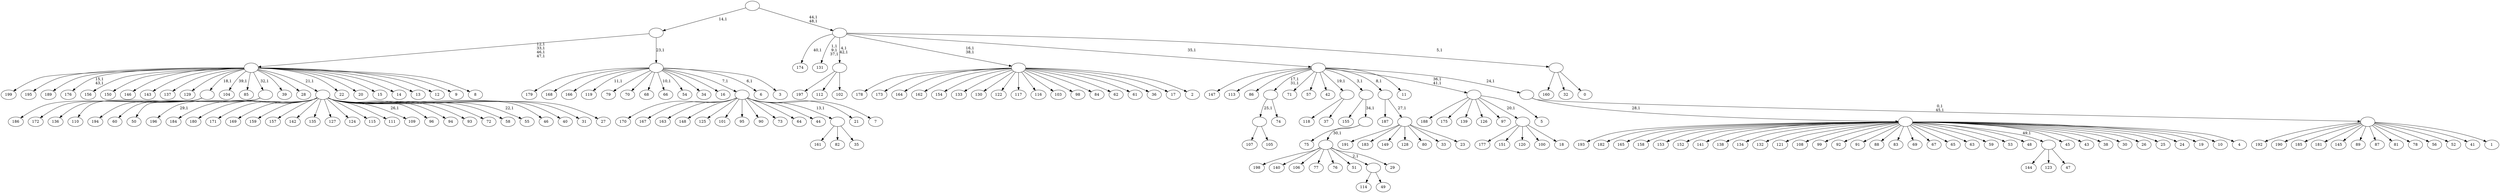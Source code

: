 digraph T {
	250 [label="199"]
	249 [label="198"]
	248 [label="197"]
	247 [label="196"]
	245 [label="195"]
	244 [label="194"]
	243 [label="193"]
	242 [label="192"]
	241 [label="191"]
	240 [label="190"]
	239 [label="189"]
	238 [label="188"]
	237 [label="187"]
	236 [label="186"]
	235 [label="185"]
	234 [label="184"]
	233 [label="183"]
	232 [label="182"]
	231 [label="181"]
	230 [label="180"]
	229 [label="179"]
	228 [label="178"]
	227 [label="177"]
	226 [label="176"]
	223 [label="175"]
	222 [label="174"]
	220 [label="173"]
	219 [label="172"]
	218 [label="171"]
	217 [label="170"]
	216 [label="169"]
	215 [label="168"]
	214 [label="167"]
	213 [label="166"]
	212 [label="165"]
	211 [label="164"]
	210 [label="163"]
	209 [label="162"]
	208 [label="161"]
	207 [label="160"]
	206 [label="159"]
	205 [label="158"]
	204 [label="157"]
	203 [label="156"]
	202 [label="155"]
	201 [label="154"]
	200 [label="153"]
	199 [label="152"]
	198 [label="151"]
	197 [label="150"]
	196 [label="149"]
	195 [label="148"]
	194 [label="147"]
	193 [label="146"]
	192 [label="145"]
	191 [label="144"]
	190 [label="143"]
	189 [label="142"]
	188 [label="141"]
	187 [label="140"]
	186 [label="139"]
	185 [label="138"]
	184 [label="137"]
	183 [label="136"]
	182 [label="135"]
	181 [label="134"]
	180 [label="133"]
	179 [label="132"]
	178 [label="131"]
	174 [label="130"]
	173 [label="129"]
	172 [label="128"]
	171 [label="127"]
	170 [label="126"]
	169 [label="125"]
	168 [label="124"]
	167 [label="123"]
	166 [label="122"]
	165 [label="121"]
	164 [label="120"]
	163 [label="119"]
	161 [label="118"]
	160 [label="117"]
	159 [label="116"]
	158 [label="115"]
	157 [label="114"]
	156 [label="113"]
	155 [label="112"]
	154 [label="111"]
	153 [label="110"]
	152 [label=""]
	151 [label="109"]
	149 [label="108"]
	148 [label="107"]
	147 [label="106"]
	146 [label="105"]
	145 [label=""]
	144 [label="104"]
	142 [label="103"]
	141 [label="102"]
	140 [label=""]
	138 [label="101"]
	137 [label="100"]
	136 [label="99"]
	135 [label="98"]
	134 [label="97"]
	133 [label="96"]
	132 [label="95"]
	131 [label="94"]
	130 [label="93"]
	129 [label="92"]
	128 [label="91"]
	127 [label="90"]
	126 [label="89"]
	125 [label="88"]
	124 [label="87"]
	123 [label="86"]
	122 [label="85"]
	121 [label="84"]
	120 [label="83"]
	119 [label="82"]
	118 [label="81"]
	117 [label="80"]
	116 [label="79"]
	115 [label="78"]
	114 [label="77"]
	113 [label="76"]
	112 [label="75"]
	111 [label="74"]
	110 [label=""]
	108 [label="73"]
	107 [label="72"]
	106 [label="71"]
	105 [label="70"]
	104 [label="69"]
	103 [label="68"]
	102 [label="67"]
	101 [label="66"]
	99 [label="65"]
	98 [label="64"]
	97 [label="63"]
	96 [label="62"]
	95 [label="61"]
	94 [label="60"]
	93 [label="59"]
	92 [label="58"]
	91 [label="57"]
	90 [label="56"]
	89 [label="55"]
	87 [label="54"]
	86 [label="53"]
	85 [label="52"]
	84 [label="51"]
	83 [label="50"]
	82 [label=""]
	81 [label="49"]
	80 [label=""]
	79 [label="48"]
	78 [label="47"]
	77 [label=""]
	76 [label="46"]
	75 [label="45"]
	74 [label="44"]
	73 [label="43"]
	72 [label="42"]
	71 [label="41"]
	70 [label="40"]
	69 [label="39"]
	68 [label="38"]
	67 [label="37"]
	66 [label=""]
	65 [label="36"]
	64 [label="35"]
	63 [label=""]
	62 [label="34"]
	61 [label="33"]
	60 [label="32"]
	59 [label="31"]
	58 [label="30"]
	57 [label="29"]
	56 [label=""]
	55 [label=""]
	54 [label=""]
	53 [label="28"]
	52 [label="27"]
	51 [label=""]
	50 [label="26"]
	49 [label="25"]
	48 [label="24"]
	47 [label="23"]
	46 [label=""]
	45 [label=""]
	44 [label="22"]
	43 [label="21"]
	42 [label="20"]
	41 [label="19"]
	40 [label="18"]
	39 [label=""]
	38 [label="17"]
	37 [label="16"]
	36 [label="15"]
	35 [label="14"]
	34 [label="13"]
	33 [label="12"]
	32 [label="11"]
	31 [label="10"]
	30 [label="9"]
	29 [label="8"]
	28 [label=""]
	24 [label="7"]
	23 [label=""]
	22 [label="6"]
	20 [label="5"]
	19 [label=""]
	17 [label="4"]
	16 [label=""]
	15 [label="3"]
	14 [label=""]
	13 [label=""]
	12 [label="2"]
	11 [label=""]
	9 [label="1"]
	8 [label=""]
	6 [label=""]
	5 [label=""]
	4 [label="0"]
	3 [label=""]
	2 [label=""]
	0 [label=""]
	152 -> 236 [label=""]
	152 -> 219 [label=""]
	152 -> 183 [label=""]
	152 -> 153 [label=""]
	145 -> 148 [label=""]
	145 -> 146 [label=""]
	140 -> 248 [label=""]
	140 -> 155 [label=""]
	140 -> 141 [label=""]
	110 -> 145 [label="25,1"]
	110 -> 111 [label=""]
	82 -> 244 [label=""]
	82 -> 94 [label=""]
	82 -> 83 [label=""]
	80 -> 157 [label=""]
	80 -> 81 [label=""]
	77 -> 191 [label=""]
	77 -> 167 [label=""]
	77 -> 78 [label=""]
	66 -> 161 [label=""]
	66 -> 67 [label=""]
	63 -> 208 [label=""]
	63 -> 119 [label=""]
	63 -> 64 [label=""]
	56 -> 249 [label=""]
	56 -> 187 [label=""]
	56 -> 147 [label=""]
	56 -> 114 [label=""]
	56 -> 113 [label=""]
	56 -> 84 [label=""]
	56 -> 80 [label="2,1"]
	56 -> 57 [label=""]
	55 -> 112 [label=""]
	55 -> 56 [label="30,1"]
	54 -> 202 [label=""]
	54 -> 55 [label="34,1"]
	51 -> 89 [label="22,1"]
	51 -> 151 [label="26,1"]
	51 -> 247 [label="29,1"]
	51 -> 234 [label=""]
	51 -> 230 [label=""]
	51 -> 218 [label=""]
	51 -> 216 [label=""]
	51 -> 206 [label=""]
	51 -> 204 [label=""]
	51 -> 189 [label=""]
	51 -> 182 [label=""]
	51 -> 171 [label=""]
	51 -> 168 [label=""]
	51 -> 158 [label=""]
	51 -> 154 [label=""]
	51 -> 133 [label=""]
	51 -> 131 [label=""]
	51 -> 130 [label=""]
	51 -> 107 [label=""]
	51 -> 92 [label=""]
	51 -> 76 [label=""]
	51 -> 70 [label=""]
	51 -> 59 [label=""]
	51 -> 52 [label=""]
	46 -> 241 [label=""]
	46 -> 233 [label=""]
	46 -> 196 [label=""]
	46 -> 172 [label=""]
	46 -> 117 [label=""]
	46 -> 61 [label=""]
	46 -> 47 [label=""]
	45 -> 237 [label=""]
	45 -> 46 [label="27,1"]
	39 -> 227 [label=""]
	39 -> 198 [label=""]
	39 -> 164 [label=""]
	39 -> 137 [label=""]
	39 -> 40 [label=""]
	28 -> 144 [label="39,1"]
	28 -> 226 [label="15,1\n43,1"]
	28 -> 250 [label=""]
	28 -> 245 [label=""]
	28 -> 239 [label=""]
	28 -> 203 [label=""]
	28 -> 197 [label=""]
	28 -> 193 [label=""]
	28 -> 190 [label=""]
	28 -> 184 [label=""]
	28 -> 173 [label=""]
	28 -> 152 [label="18,1"]
	28 -> 122 [label=""]
	28 -> 82 [label="32,1"]
	28 -> 69 [label=""]
	28 -> 53 [label=""]
	28 -> 51 [label="21,1"]
	28 -> 44 [label=""]
	28 -> 42 [label=""]
	28 -> 36 [label=""]
	28 -> 35 [label=""]
	28 -> 34 [label=""]
	28 -> 33 [label=""]
	28 -> 30 [label=""]
	28 -> 29 [label=""]
	23 -> 217 [label=""]
	23 -> 214 [label=""]
	23 -> 210 [label=""]
	23 -> 195 [label=""]
	23 -> 169 [label=""]
	23 -> 138 [label=""]
	23 -> 132 [label=""]
	23 -> 127 [label=""]
	23 -> 108 [label=""]
	23 -> 98 [label=""]
	23 -> 74 [label=""]
	23 -> 63 [label="13,1"]
	23 -> 43 [label=""]
	23 -> 24 [label=""]
	19 -> 238 [label=""]
	19 -> 223 [label=""]
	19 -> 186 [label=""]
	19 -> 170 [label=""]
	19 -> 134 [label=""]
	19 -> 39 [label="20,1"]
	19 -> 20 [label=""]
	16 -> 243 [label=""]
	16 -> 232 [label=""]
	16 -> 212 [label=""]
	16 -> 205 [label=""]
	16 -> 200 [label=""]
	16 -> 199 [label=""]
	16 -> 188 [label=""]
	16 -> 185 [label=""]
	16 -> 181 [label=""]
	16 -> 179 [label=""]
	16 -> 165 [label=""]
	16 -> 149 [label=""]
	16 -> 136 [label=""]
	16 -> 129 [label=""]
	16 -> 128 [label=""]
	16 -> 125 [label=""]
	16 -> 120 [label=""]
	16 -> 104 [label=""]
	16 -> 102 [label=""]
	16 -> 99 [label=""]
	16 -> 97 [label=""]
	16 -> 93 [label=""]
	16 -> 86 [label=""]
	16 -> 79 [label=""]
	16 -> 77 [label="49,1"]
	16 -> 75 [label=""]
	16 -> 73 [label=""]
	16 -> 68 [label=""]
	16 -> 58 [label=""]
	16 -> 50 [label=""]
	16 -> 49 [label=""]
	16 -> 48 [label=""]
	16 -> 41 [label=""]
	16 -> 31 [label=""]
	16 -> 17 [label=""]
	14 -> 22 [label="6,1"]
	14 -> 101 [label="10,1"]
	14 -> 163 [label="11,1"]
	14 -> 229 [label=""]
	14 -> 215 [label=""]
	14 -> 213 [label=""]
	14 -> 116 [label=""]
	14 -> 105 [label=""]
	14 -> 103 [label=""]
	14 -> 87 [label=""]
	14 -> 62 [label=""]
	14 -> 37 [label=""]
	14 -> 23 [label="7,1"]
	14 -> 15 [label=""]
	13 -> 28 [label="12,1\n33,1\n46,1\n47,1"]
	13 -> 14 [label="23,1"]
	11 -> 228 [label=""]
	11 -> 220 [label=""]
	11 -> 211 [label=""]
	11 -> 209 [label=""]
	11 -> 201 [label=""]
	11 -> 180 [label=""]
	11 -> 174 [label=""]
	11 -> 166 [label=""]
	11 -> 160 [label=""]
	11 -> 159 [label=""]
	11 -> 142 [label=""]
	11 -> 135 [label=""]
	11 -> 121 [label=""]
	11 -> 96 [label=""]
	11 -> 95 [label=""]
	11 -> 65 [label=""]
	11 -> 38 [label=""]
	11 -> 12 [label=""]
	8 -> 242 [label=""]
	8 -> 240 [label=""]
	8 -> 235 [label=""]
	8 -> 231 [label=""]
	8 -> 192 [label=""]
	8 -> 126 [label=""]
	8 -> 124 [label=""]
	8 -> 118 [label=""]
	8 -> 115 [label=""]
	8 -> 90 [label=""]
	8 -> 85 [label=""]
	8 -> 71 [label=""]
	8 -> 9 [label=""]
	6 -> 8 [label="0,1\n45,1"]
	6 -> 16 [label="28,1"]
	5 -> 19 [label="36,1\n41,1"]
	5 -> 110 [label="17,1\n31,1"]
	5 -> 194 [label=""]
	5 -> 156 [label=""]
	5 -> 123 [label=""]
	5 -> 106 [label=""]
	5 -> 91 [label=""]
	5 -> 72 [label=""]
	5 -> 66 [label="19,1"]
	5 -> 54 [label="3,1"]
	5 -> 45 [label="8,1"]
	5 -> 32 [label=""]
	5 -> 6 [label="24,1"]
	3 -> 207 [label=""]
	3 -> 60 [label=""]
	3 -> 4 [label=""]
	2 -> 11 [label="16,1\n38,1"]
	2 -> 140 [label="4,1\n42,1"]
	2 -> 178 [label="1,1\n9,1\n37,1"]
	2 -> 222 [label="40,1"]
	2 -> 5 [label="35,1"]
	2 -> 3 [label="5,1"]
	0 -> 2 [label="44,1\n48,1"]
	0 -> 13 [label="14,1"]
}
